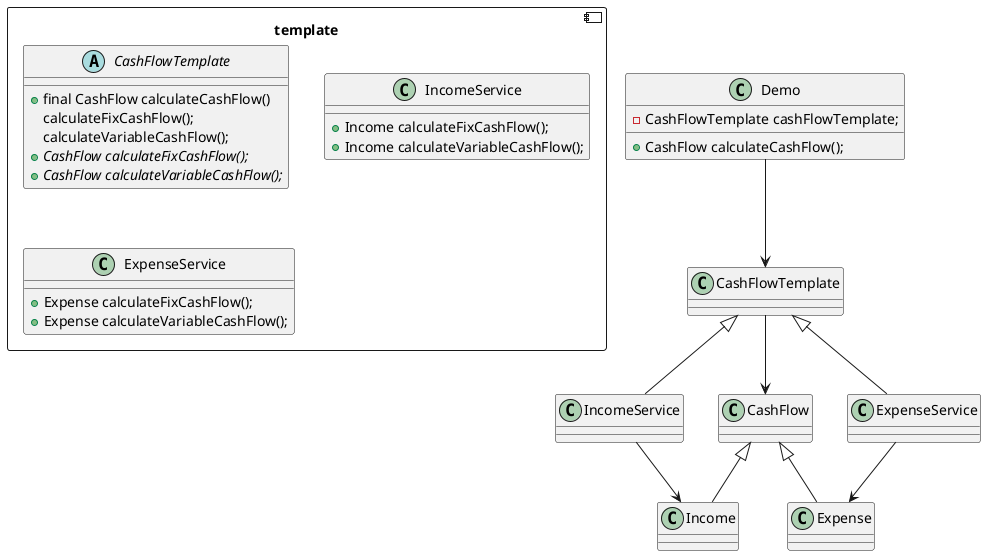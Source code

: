 @startuml

class Demo {
    - CashFlowTemplate cashFlowTemplate;

    + CashFlow calculateCashFlow();
}

component template {

abstract class CashFlowTemplate {
    + final CashFlow calculateCashFlow()
        calculateFixCashFlow();
        calculateVariableCashFlow();


    + {abstract} CashFlow calculateFixCashFlow();
    + {abstract} CashFlow calculateVariableCashFlow();
}

class IncomeService {
    + Income calculateFixCashFlow();
    + Income calculateVariableCashFlow();
}
class ExpenseService {
    + Expense calculateFixCashFlow();
    + Expense calculateVariableCashFlow();
}
}

class IncomeService extends CashFlowTemplate
class ExpenseService extends CashFlowTemplate
class Income extends CashFlow
class Expense extends CashFlow
Demo --> CashFlowTemplate
CashFlowTemplate --> CashFlow
IncomeService --> Income
ExpenseService --> Expense
@enduml